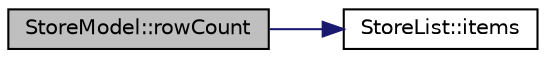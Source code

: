 digraph "StoreModel::rowCount"
{
 // INTERACTIVE_SVG=YES
 // LATEX_PDF_SIZE
  edge [fontname="Helvetica",fontsize="10",labelfontname="Helvetica",labelfontsize="10"];
  node [fontname="Helvetica",fontsize="10",shape=record];
  rankdir="LR";
  Node13 [label="StoreModel::rowCount",height=0.2,width=0.4,color="black", fillcolor="grey75", style="filled", fontcolor="black",tooltip=" "];
  Node13 -> Node14 [color="midnightblue",fontsize="10",style="solid",fontname="Helvetica"];
  Node14 [label="StoreList::items",height=0.2,width=0.4,color="black", fillcolor="white", style="filled",URL="$class_store_list.html#ad85cb3c9c4f43acc8c5cc5e0574fbc4d",tooltip=" "];
}
